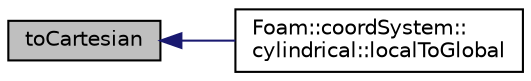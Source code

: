 digraph "toCartesian"
{
  bgcolor="transparent";
  edge [fontname="Helvetica",fontsize="10",labelfontname="Helvetica",labelfontsize="10"];
  node [fontname="Helvetica",fontsize="10",shape=record];
  rankdir="LR";
  Node1 [label="toCartesian",height=0.2,width=0.4,color="black", fillcolor="grey75", style="filled" fontcolor="black"];
  Node1 -> Node2 [dir="back",color="midnightblue",fontsize="10",style="solid",fontname="Helvetica"];
  Node2 [label="Foam::coordSystem::\lcylindrical::localToGlobal",height=0.2,width=0.4,color="black",URL="$classFoam_1_1coordSystem_1_1cylindrical.html#a3c9c5663316f8a86bafcfa1b16d7d61c",tooltip="From local coordinate system to the global Cartesian system with optional translation for the origin..."];
}
